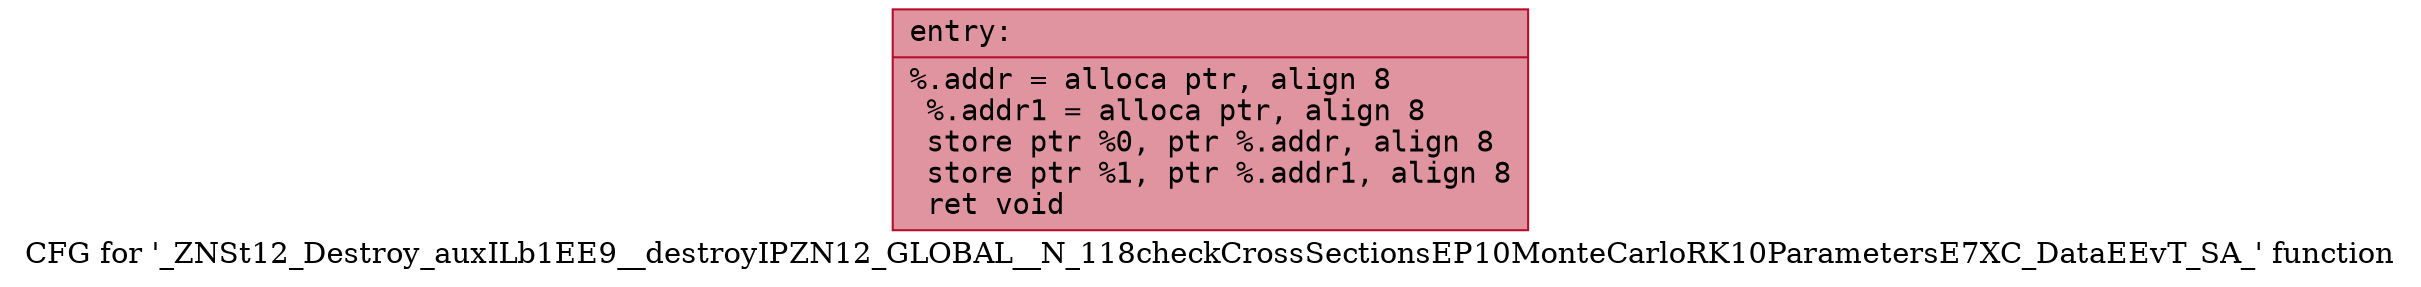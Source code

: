 digraph "CFG for '_ZNSt12_Destroy_auxILb1EE9__destroyIPZN12_GLOBAL__N_118checkCrossSectionsEP10MonteCarloRK10ParametersE7XC_DataEEvT_SA_' function" {
	label="CFG for '_ZNSt12_Destroy_auxILb1EE9__destroyIPZN12_GLOBAL__N_118checkCrossSectionsEP10MonteCarloRK10ParametersE7XC_DataEEvT_SA_' function";

	Node0x55dab47eb7f0 [shape=record,color="#b70d28ff", style=filled, fillcolor="#b70d2870" fontname="Courier",label="{entry:\l|  %.addr = alloca ptr, align 8\l  %.addr1 = alloca ptr, align 8\l  store ptr %0, ptr %.addr, align 8\l  store ptr %1, ptr %.addr1, align 8\l  ret void\l}"];
}

